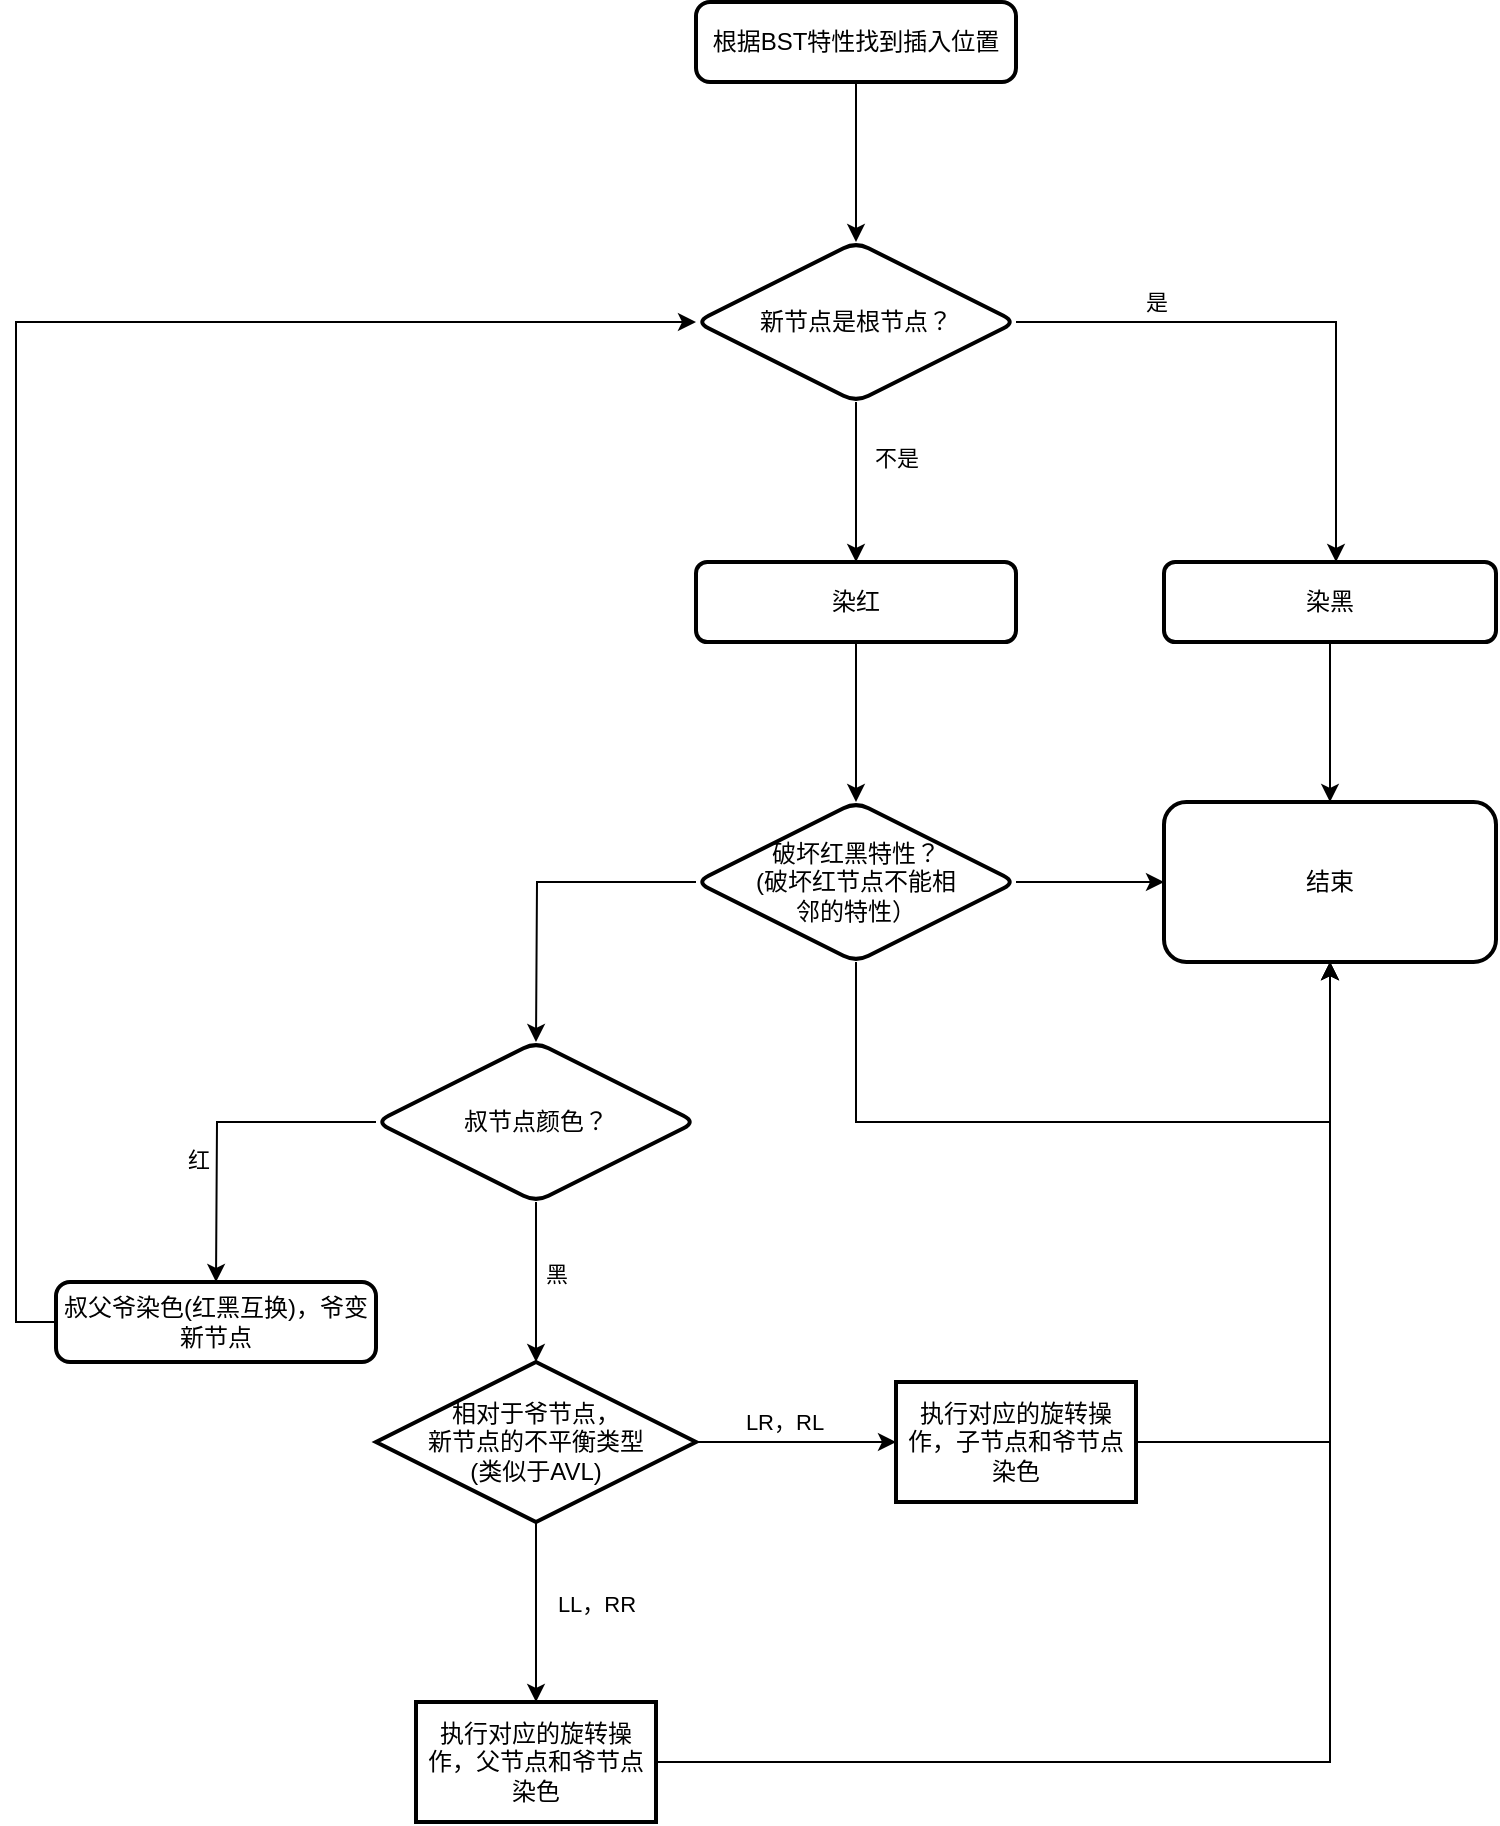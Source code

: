 <mxfile version="18.0.6" type="device"><diagram id="H0P5L1A37g3UPTW6MFC1" name="第 1 页"><mxGraphModel dx="1771" dy="602" grid="1" gridSize="10" guides="1" tooltips="1" connect="1" arrows="1" fold="1" page="1" pageScale="1" pageWidth="827" pageHeight="1169" math="0" shadow="0"><root><mxCell id="0"/><mxCell id="1" parent="0"/><mxCell id="Us4XiL8nhJ2xyKhqhWxG-5" value="" style="edgeStyle=orthogonalEdgeStyle;rounded=0;orthogonalLoop=1;jettySize=auto;html=1;" edge="1" parent="1" source="Us4XiL8nhJ2xyKhqhWxG-1" target="Us4XiL8nhJ2xyKhqhWxG-4"><mxGeometry relative="1" as="geometry"/></mxCell><mxCell id="Us4XiL8nhJ2xyKhqhWxG-1" value="根据BST特性找到插入位置" style="rounded=1;whiteSpace=wrap;html=1;absoluteArcSize=1;arcSize=14;strokeWidth=2;" vertex="1" parent="1"><mxGeometry x="320" y="80" width="160" height="40" as="geometry"/></mxCell><mxCell id="Us4XiL8nhJ2xyKhqhWxG-7" value="" style="edgeStyle=orthogonalEdgeStyle;rounded=0;orthogonalLoop=1;jettySize=auto;html=1;" edge="1" parent="1" source="Us4XiL8nhJ2xyKhqhWxG-4" target="Us4XiL8nhJ2xyKhqhWxG-6"><mxGeometry relative="1" as="geometry"><mxPoint x="560" y="360" as="targetPoint"/><Array as="points"><mxPoint x="640" y="240"/></Array></mxGeometry></mxCell><mxCell id="Us4XiL8nhJ2xyKhqhWxG-8" value="是" style="edgeLabel;html=1;align=center;verticalAlign=middle;resizable=0;points=[];" vertex="1" connectable="0" parent="Us4XiL8nhJ2xyKhqhWxG-7"><mxGeometry x="-0.499" y="-2" relative="1" as="geometry"><mxPoint y="-12" as="offset"/></mxGeometry></mxCell><mxCell id="Us4XiL8nhJ2xyKhqhWxG-10" value="" style="edgeStyle=orthogonalEdgeStyle;rounded=0;orthogonalLoop=1;jettySize=auto;html=1;" edge="1" parent="1" source="Us4XiL8nhJ2xyKhqhWxG-4" target="Us4XiL8nhJ2xyKhqhWxG-9"><mxGeometry relative="1" as="geometry"/></mxCell><mxCell id="Us4XiL8nhJ2xyKhqhWxG-11" value="不是" style="edgeLabel;html=1;align=center;verticalAlign=middle;resizable=0;points=[];" vertex="1" connectable="0" parent="Us4XiL8nhJ2xyKhqhWxG-10"><mxGeometry x="-0.302" y="1" relative="1" as="geometry"><mxPoint x="19" as="offset"/></mxGeometry></mxCell><mxCell id="Us4XiL8nhJ2xyKhqhWxG-4" value="新节点是根节点？" style="rhombus;whiteSpace=wrap;html=1;rounded=1;arcSize=14;strokeWidth=2;" vertex="1" parent="1"><mxGeometry x="320" y="200" width="160" height="80" as="geometry"/></mxCell><mxCell id="Us4XiL8nhJ2xyKhqhWxG-20" value="" style="edgeStyle=orthogonalEdgeStyle;rounded=0;orthogonalLoop=1;jettySize=auto;html=1;" edge="1" parent="1" source="Us4XiL8nhJ2xyKhqhWxG-6" target="Us4XiL8nhJ2xyKhqhWxG-17"><mxGeometry relative="1" as="geometry"/></mxCell><mxCell id="Us4XiL8nhJ2xyKhqhWxG-6" value="染黑" style="whiteSpace=wrap;html=1;rounded=1;arcSize=14;strokeWidth=2;" vertex="1" parent="1"><mxGeometry x="554" y="360" width="166" height="40" as="geometry"/></mxCell><mxCell id="Us4XiL8nhJ2xyKhqhWxG-15" value="" style="edgeStyle=orthogonalEdgeStyle;rounded=0;orthogonalLoop=1;jettySize=auto;html=1;" edge="1" parent="1" source="Us4XiL8nhJ2xyKhqhWxG-9" target="Us4XiL8nhJ2xyKhqhWxG-14"><mxGeometry relative="1" as="geometry"/></mxCell><mxCell id="Us4XiL8nhJ2xyKhqhWxG-9" value="染红" style="whiteSpace=wrap;html=1;rounded=1;arcSize=14;strokeWidth=2;" vertex="1" parent="1"><mxGeometry x="320" y="360" width="160" height="40" as="geometry"/></mxCell><mxCell id="Us4XiL8nhJ2xyKhqhWxG-18" value="" style="edgeStyle=orthogonalEdgeStyle;rounded=0;orthogonalLoop=1;jettySize=auto;html=1;" edge="1" parent="1" source="Us4XiL8nhJ2xyKhqhWxG-14" target="Us4XiL8nhJ2xyKhqhWxG-17"><mxGeometry relative="1" as="geometry"/></mxCell><mxCell id="Us4XiL8nhJ2xyKhqhWxG-21" style="edgeStyle=orthogonalEdgeStyle;rounded=0;orthogonalLoop=1;jettySize=auto;html=1;exitX=0.5;exitY=1;exitDx=0;exitDy=0;entryX=0.5;entryY=1;entryDx=0;entryDy=0;" edge="1" parent="1" source="Us4XiL8nhJ2xyKhqhWxG-14" target="Us4XiL8nhJ2xyKhqhWxG-17"><mxGeometry relative="1" as="geometry"><Array as="points"><mxPoint x="400" y="640"/><mxPoint x="637" y="640"/></Array></mxGeometry></mxCell><mxCell id="Us4XiL8nhJ2xyKhqhWxG-22" style="edgeStyle=orthogonalEdgeStyle;rounded=0;orthogonalLoop=1;jettySize=auto;html=1;exitX=0;exitY=0.5;exitDx=0;exitDy=0;" edge="1" parent="1" source="Us4XiL8nhJ2xyKhqhWxG-14"><mxGeometry relative="1" as="geometry"><mxPoint x="240.0" y="600" as="targetPoint"/></mxGeometry></mxCell><mxCell id="Us4XiL8nhJ2xyKhqhWxG-14" value="破坏红黑特性？&lt;br&gt;(破坏红节点不能相&lt;br&gt;邻的特性）" style="rhombus;whiteSpace=wrap;html=1;rounded=1;arcSize=14;strokeWidth=2;" vertex="1" parent="1"><mxGeometry x="320" y="480" width="160" height="80" as="geometry"/></mxCell><mxCell id="Us4XiL8nhJ2xyKhqhWxG-17" value="结束" style="whiteSpace=wrap;html=1;rounded=1;arcSize=14;strokeWidth=2;" vertex="1" parent="1"><mxGeometry x="554" y="480" width="166" height="80" as="geometry"/></mxCell><mxCell id="Us4XiL8nhJ2xyKhqhWxG-25" style="edgeStyle=orthogonalEdgeStyle;rounded=0;orthogonalLoop=1;jettySize=auto;html=1;exitX=0;exitY=0.5;exitDx=0;exitDy=0;" edge="1" parent="1" source="Us4XiL8nhJ2xyKhqhWxG-24"><mxGeometry relative="1" as="geometry"><mxPoint x="80" y="720" as="targetPoint"/></mxGeometry></mxCell><mxCell id="Us4XiL8nhJ2xyKhqhWxG-27" value="红" style="edgeLabel;html=1;align=center;verticalAlign=middle;resizable=0;points=[];" vertex="1" connectable="0" parent="Us4XiL8nhJ2xyKhqhWxG-25"><mxGeometry x="0.232" y="-3" relative="1" as="geometry"><mxPoint x="-7" as="offset"/></mxGeometry></mxCell><mxCell id="Us4XiL8nhJ2xyKhqhWxG-30" value="" style="edgeStyle=orthogonalEdgeStyle;rounded=0;orthogonalLoop=1;jettySize=auto;html=1;" edge="1" parent="1" source="Us4XiL8nhJ2xyKhqhWxG-24" target="Us4XiL8nhJ2xyKhqhWxG-38"><mxGeometry relative="1" as="geometry"><mxPoint x="240.0" y="770" as="targetPoint"/></mxGeometry></mxCell><mxCell id="Us4XiL8nhJ2xyKhqhWxG-31" value="黑" style="edgeLabel;html=1;align=center;verticalAlign=middle;resizable=0;points=[];" vertex="1" connectable="0" parent="Us4XiL8nhJ2xyKhqhWxG-30"><mxGeometry x="-0.2" y="2" relative="1" as="geometry"><mxPoint x="8" y="4" as="offset"/></mxGeometry></mxCell><mxCell id="Us4XiL8nhJ2xyKhqhWxG-24" value="叔节点颜色？" style="rhombus;whiteSpace=wrap;html=1;rounded=1;arcSize=14;strokeWidth=2;" vertex="1" parent="1"><mxGeometry x="160" y="600" width="160" height="80" as="geometry"/></mxCell><mxCell id="Us4XiL8nhJ2xyKhqhWxG-28" style="edgeStyle=orthogonalEdgeStyle;rounded=0;orthogonalLoop=1;jettySize=auto;html=1;exitX=0;exitY=0.5;exitDx=0;exitDy=0;entryX=0;entryY=0.5;entryDx=0;entryDy=0;" edge="1" parent="1" source="Us4XiL8nhJ2xyKhqhWxG-26" target="Us4XiL8nhJ2xyKhqhWxG-4"><mxGeometry relative="1" as="geometry"><mxPoint x="-20" y="620" as="targetPoint"/></mxGeometry></mxCell><mxCell id="Us4XiL8nhJ2xyKhqhWxG-26" value="叔父爷染色(红黑互换)，爷变新节点" style="rounded=1;whiteSpace=wrap;html=1;absoluteArcSize=1;arcSize=14;strokeWidth=2;" vertex="1" parent="1"><mxGeometry y="720" width="160" height="40" as="geometry"/></mxCell><mxCell id="Us4XiL8nhJ2xyKhqhWxG-41" value="" style="edgeStyle=orthogonalEdgeStyle;rounded=0;orthogonalLoop=1;jettySize=auto;html=1;" edge="1" parent="1" source="Us4XiL8nhJ2xyKhqhWxG-38" target="Us4XiL8nhJ2xyKhqhWxG-40"><mxGeometry relative="1" as="geometry"/></mxCell><mxCell id="Us4XiL8nhJ2xyKhqhWxG-45" value="LR，RL" style="edgeLabel;html=1;align=center;verticalAlign=middle;resizable=0;points=[];" vertex="1" connectable="0" parent="Us4XiL8nhJ2xyKhqhWxG-41"><mxGeometry x="-0.118" relative="1" as="geometry"><mxPoint y="-10" as="offset"/></mxGeometry></mxCell><mxCell id="Us4XiL8nhJ2xyKhqhWxG-43" value="" style="edgeStyle=orthogonalEdgeStyle;rounded=0;orthogonalLoop=1;jettySize=auto;html=1;" edge="1" parent="1" source="Us4XiL8nhJ2xyKhqhWxG-38" target="Us4XiL8nhJ2xyKhqhWxG-42"><mxGeometry relative="1" as="geometry"/></mxCell><mxCell id="Us4XiL8nhJ2xyKhqhWxG-44" value="LL，RR" style="edgeLabel;html=1;align=center;verticalAlign=middle;resizable=0;points=[];" vertex="1" connectable="0" parent="Us4XiL8nhJ2xyKhqhWxG-43"><mxGeometry x="-0.342" y="-2" relative="1" as="geometry"><mxPoint x="32" y="11" as="offset"/></mxGeometry></mxCell><mxCell id="Us4XiL8nhJ2xyKhqhWxG-38" value="&lt;span style=&quot;&quot;&gt;相对于爷节点，&lt;br&gt;新节点的不平衡类型&lt;br&gt;(类似于AVL)&lt;/span&gt;" style="strokeWidth=2;html=1;shape=mxgraph.flowchart.decision;whiteSpace=wrap;" vertex="1" parent="1"><mxGeometry x="160" y="760" width="160" height="80" as="geometry"/></mxCell><mxCell id="Us4XiL8nhJ2xyKhqhWxG-46" style="edgeStyle=orthogonalEdgeStyle;rounded=0;orthogonalLoop=1;jettySize=auto;html=1;" edge="1" parent="1" source="Us4XiL8nhJ2xyKhqhWxG-40" target="Us4XiL8nhJ2xyKhqhWxG-17"><mxGeometry relative="1" as="geometry"/></mxCell><mxCell id="Us4XiL8nhJ2xyKhqhWxG-40" value="&lt;span style=&quot;&quot;&gt;执行对应的旋转操作，子节点和爷节点染色&lt;/span&gt;" style="whiteSpace=wrap;html=1;strokeWidth=2;" vertex="1" parent="1"><mxGeometry x="420" y="770" width="120" height="60" as="geometry"/></mxCell><mxCell id="Us4XiL8nhJ2xyKhqhWxG-47" style="edgeStyle=orthogonalEdgeStyle;rounded=0;orthogonalLoop=1;jettySize=auto;html=1;" edge="1" parent="1" source="Us4XiL8nhJ2xyKhqhWxG-42" target="Us4XiL8nhJ2xyKhqhWxG-17"><mxGeometry relative="1" as="geometry"/></mxCell><mxCell id="Us4XiL8nhJ2xyKhqhWxG-42" value="执行对应的旋转操作，父节点和爷节点染色" style="whiteSpace=wrap;html=1;strokeWidth=2;" vertex="1" parent="1"><mxGeometry x="180" y="930" width="120" height="60" as="geometry"/></mxCell></root></mxGraphModel></diagram></mxfile>